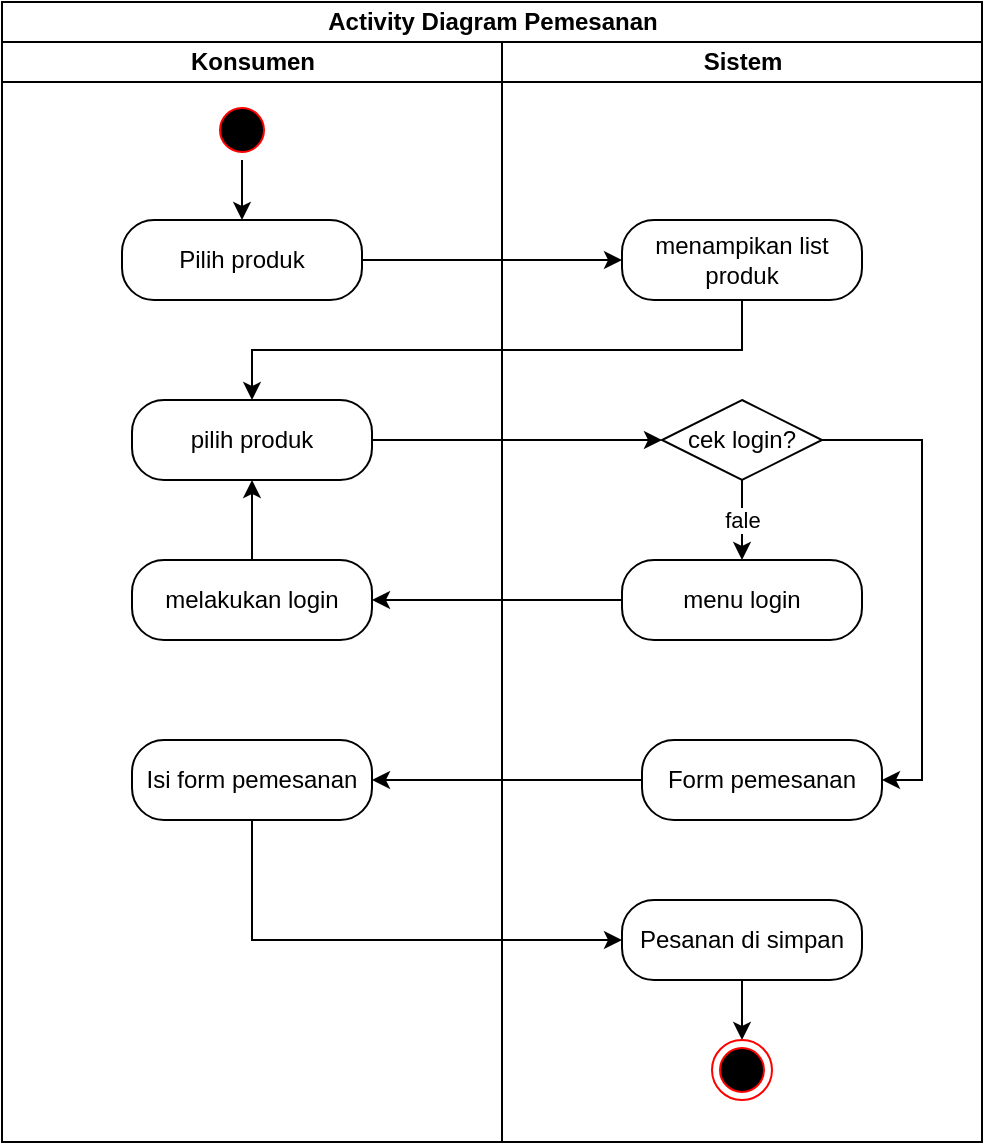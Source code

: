 <mxfile version="24.3.1" type="github">
  <diagram name="Page-1" id="U2262xEGuCTtghs0zXdD">
    <mxGraphModel dx="880" dy="434" grid="1" gridSize="10" guides="1" tooltips="1" connect="1" arrows="1" fold="1" page="1" pageScale="1" pageWidth="850" pageHeight="1100" math="0" shadow="0">
      <root>
        <mxCell id="0" />
        <mxCell id="1" parent="0" />
        <mxCell id="mo8p_vGkQaGcPF3m2B7q-1" value="Activity Diagram Pemesanan" style="swimlane;childLayout=stackLayout;resizeParent=1;resizeParentMax=0;startSize=20;html=1;" vertex="1" parent="1">
          <mxGeometry x="240.0" y="1" width="490" height="570" as="geometry" />
        </mxCell>
        <mxCell id="mo8p_vGkQaGcPF3m2B7q-2" value="Konsumen" style="swimlane;startSize=20;html=1;" vertex="1" parent="mo8p_vGkQaGcPF3m2B7q-1">
          <mxGeometry y="20" width="250" height="550" as="geometry" />
        </mxCell>
        <mxCell id="mo8p_vGkQaGcPF3m2B7q-7" value="Pilih produk" style="rounded=1;whiteSpace=wrap;html=1;arcSize=40;" vertex="1" parent="mo8p_vGkQaGcPF3m2B7q-2">
          <mxGeometry x="60.0" y="89" width="120" height="40" as="geometry" />
        </mxCell>
        <mxCell id="mo8p_vGkQaGcPF3m2B7q-10" style="edgeStyle=orthogonalEdgeStyle;rounded=0;orthogonalLoop=1;jettySize=auto;html=1;exitX=0.5;exitY=1;exitDx=0;exitDy=0;entryX=0.5;entryY=0;entryDx=0;entryDy=0;" edge="1" parent="mo8p_vGkQaGcPF3m2B7q-2" source="mo8p_vGkQaGcPF3m2B7q-5" target="mo8p_vGkQaGcPF3m2B7q-7">
          <mxGeometry relative="1" as="geometry" />
        </mxCell>
        <mxCell id="mo8p_vGkQaGcPF3m2B7q-5" value="" style="ellipse;html=1;shape=startState;fillColor=#000000;strokeColor=#ff0000;" vertex="1" parent="mo8p_vGkQaGcPF3m2B7q-2">
          <mxGeometry x="105.0" y="29" width="30" height="30" as="geometry" />
        </mxCell>
        <mxCell id="mo8p_vGkQaGcPF3m2B7q-12" value="pilih produk" style="rounded=1;whiteSpace=wrap;html=1;arcSize=40;" vertex="1" parent="mo8p_vGkQaGcPF3m2B7q-2">
          <mxGeometry x="65.0" y="179" width="120" height="40" as="geometry" />
        </mxCell>
        <mxCell id="mo8p_vGkQaGcPF3m2B7q-24" style="edgeStyle=orthogonalEdgeStyle;rounded=0;orthogonalLoop=1;jettySize=auto;html=1;exitX=0.5;exitY=0;exitDx=0;exitDy=0;entryX=0.5;entryY=1;entryDx=0;entryDy=0;" edge="1" parent="mo8p_vGkQaGcPF3m2B7q-2" source="mo8p_vGkQaGcPF3m2B7q-21" target="mo8p_vGkQaGcPF3m2B7q-12">
          <mxGeometry relative="1" as="geometry" />
        </mxCell>
        <mxCell id="mo8p_vGkQaGcPF3m2B7q-21" value="melakukan login" style="rounded=1;whiteSpace=wrap;html=1;arcSize=40;" vertex="1" parent="mo8p_vGkQaGcPF3m2B7q-2">
          <mxGeometry x="65.0" y="259" width="120" height="40" as="geometry" />
        </mxCell>
        <mxCell id="mo8p_vGkQaGcPF3m2B7q-28" value="Isi form pemesanan" style="rounded=1;whiteSpace=wrap;html=1;arcSize=40;" vertex="1" parent="mo8p_vGkQaGcPF3m2B7q-2">
          <mxGeometry x="65.0" y="349" width="120" height="40" as="geometry" />
        </mxCell>
        <mxCell id="mo8p_vGkQaGcPF3m2B7q-3" value="Sistem" style="swimlane;startSize=20;html=1;" vertex="1" parent="mo8p_vGkQaGcPF3m2B7q-1">
          <mxGeometry x="250" y="20" width="240" height="550" as="geometry" />
        </mxCell>
        <mxCell id="mo8p_vGkQaGcPF3m2B7q-9" value="menampikan list produk" style="rounded=1;whiteSpace=wrap;html=1;arcSize=40;" vertex="1" parent="mo8p_vGkQaGcPF3m2B7q-3">
          <mxGeometry x="60.0" y="89" width="120" height="40" as="geometry" />
        </mxCell>
        <mxCell id="mo8p_vGkQaGcPF3m2B7q-20" value="fale" style="edgeStyle=orthogonalEdgeStyle;rounded=0;orthogonalLoop=1;jettySize=auto;html=1;exitX=0.5;exitY=1;exitDx=0;exitDy=0;entryX=0.5;entryY=0;entryDx=0;entryDy=0;" edge="1" parent="mo8p_vGkQaGcPF3m2B7q-3" source="mo8p_vGkQaGcPF3m2B7q-13" target="mo8p_vGkQaGcPF3m2B7q-18">
          <mxGeometry relative="1" as="geometry" />
        </mxCell>
        <mxCell id="mo8p_vGkQaGcPF3m2B7q-27" style="edgeStyle=orthogonalEdgeStyle;rounded=0;orthogonalLoop=1;jettySize=auto;html=1;exitX=1;exitY=0.5;exitDx=0;exitDy=0;entryX=1;entryY=0.5;entryDx=0;entryDy=0;" edge="1" parent="mo8p_vGkQaGcPF3m2B7q-3" source="mo8p_vGkQaGcPF3m2B7q-13" target="mo8p_vGkQaGcPF3m2B7q-25">
          <mxGeometry relative="1" as="geometry" />
        </mxCell>
        <mxCell id="mo8p_vGkQaGcPF3m2B7q-13" value="cek login?" style="rhombus;whiteSpace=wrap;html=1;" vertex="1" parent="mo8p_vGkQaGcPF3m2B7q-3">
          <mxGeometry x="80.0" y="179" width="80" height="40" as="geometry" />
        </mxCell>
        <mxCell id="mo8p_vGkQaGcPF3m2B7q-18" value="menu login" style="rounded=1;whiteSpace=wrap;html=1;arcSize=40;" vertex="1" parent="mo8p_vGkQaGcPF3m2B7q-3">
          <mxGeometry x="60.0" y="259" width="120" height="40" as="geometry" />
        </mxCell>
        <mxCell id="mo8p_vGkQaGcPF3m2B7q-25" value="Form pemesanan" style="rounded=1;whiteSpace=wrap;html=1;arcSize=40;" vertex="1" parent="mo8p_vGkQaGcPF3m2B7q-3">
          <mxGeometry x="70.0" y="349" width="120" height="40" as="geometry" />
        </mxCell>
        <mxCell id="mo8p_vGkQaGcPF3m2B7q-43" style="edgeStyle=orthogonalEdgeStyle;rounded=0;orthogonalLoop=1;jettySize=auto;html=1;exitX=0.5;exitY=1;exitDx=0;exitDy=0;entryX=0.5;entryY=0;entryDx=0;entryDy=0;" edge="1" parent="mo8p_vGkQaGcPF3m2B7q-3" source="mo8p_vGkQaGcPF3m2B7q-39" target="mo8p_vGkQaGcPF3m2B7q-42">
          <mxGeometry relative="1" as="geometry" />
        </mxCell>
        <mxCell id="mo8p_vGkQaGcPF3m2B7q-39" value="Pesanan di simpan" style="rounded=1;whiteSpace=wrap;html=1;arcSize=40;" vertex="1" parent="mo8p_vGkQaGcPF3m2B7q-3">
          <mxGeometry x="60.0" y="429" width="120" height="40" as="geometry" />
        </mxCell>
        <mxCell id="mo8p_vGkQaGcPF3m2B7q-42" value="" style="ellipse;html=1;shape=endState;fillColor=#000000;strokeColor=#ff0000;" vertex="1" parent="mo8p_vGkQaGcPF3m2B7q-3">
          <mxGeometry x="105.0" y="499" width="30" height="30" as="geometry" />
        </mxCell>
        <mxCell id="mo8p_vGkQaGcPF3m2B7q-11" style="edgeStyle=orthogonalEdgeStyle;rounded=0;orthogonalLoop=1;jettySize=auto;html=1;exitX=1;exitY=0.5;exitDx=0;exitDy=0;entryX=0;entryY=0.5;entryDx=0;entryDy=0;" edge="1" parent="mo8p_vGkQaGcPF3m2B7q-1" source="mo8p_vGkQaGcPF3m2B7q-7" target="mo8p_vGkQaGcPF3m2B7q-9">
          <mxGeometry relative="1" as="geometry" />
        </mxCell>
        <mxCell id="mo8p_vGkQaGcPF3m2B7q-16" style="edgeStyle=orthogonalEdgeStyle;rounded=0;orthogonalLoop=1;jettySize=auto;html=1;exitX=1;exitY=0.5;exitDx=0;exitDy=0;" edge="1" parent="mo8p_vGkQaGcPF3m2B7q-1" source="mo8p_vGkQaGcPF3m2B7q-12" target="mo8p_vGkQaGcPF3m2B7q-13">
          <mxGeometry relative="1" as="geometry" />
        </mxCell>
        <mxCell id="mo8p_vGkQaGcPF3m2B7q-17" style="edgeStyle=orthogonalEdgeStyle;rounded=0;orthogonalLoop=1;jettySize=auto;html=1;exitX=0.5;exitY=1;exitDx=0;exitDy=0;" edge="1" parent="mo8p_vGkQaGcPF3m2B7q-1" source="mo8p_vGkQaGcPF3m2B7q-9" target="mo8p_vGkQaGcPF3m2B7q-12">
          <mxGeometry relative="1" as="geometry" />
        </mxCell>
        <mxCell id="mo8p_vGkQaGcPF3m2B7q-23" style="edgeStyle=orthogonalEdgeStyle;rounded=0;orthogonalLoop=1;jettySize=auto;html=1;exitX=0;exitY=0.5;exitDx=0;exitDy=0;entryX=1;entryY=0.5;entryDx=0;entryDy=0;" edge="1" parent="mo8p_vGkQaGcPF3m2B7q-1" source="mo8p_vGkQaGcPF3m2B7q-18" target="mo8p_vGkQaGcPF3m2B7q-21">
          <mxGeometry relative="1" as="geometry" />
        </mxCell>
        <mxCell id="mo8p_vGkQaGcPF3m2B7q-30" style="edgeStyle=orthogonalEdgeStyle;rounded=0;orthogonalLoop=1;jettySize=auto;html=1;exitX=0;exitY=0.5;exitDx=0;exitDy=0;entryX=1;entryY=0.5;entryDx=0;entryDy=0;" edge="1" parent="mo8p_vGkQaGcPF3m2B7q-1" source="mo8p_vGkQaGcPF3m2B7q-25" target="mo8p_vGkQaGcPF3m2B7q-28">
          <mxGeometry relative="1" as="geometry" />
        </mxCell>
        <mxCell id="mo8p_vGkQaGcPF3m2B7q-41" style="edgeStyle=orthogonalEdgeStyle;rounded=0;orthogonalLoop=1;jettySize=auto;html=1;exitX=0.5;exitY=1;exitDx=0;exitDy=0;entryX=0;entryY=0.5;entryDx=0;entryDy=0;" edge="1" parent="mo8p_vGkQaGcPF3m2B7q-1" source="mo8p_vGkQaGcPF3m2B7q-28" target="mo8p_vGkQaGcPF3m2B7q-39">
          <mxGeometry relative="1" as="geometry" />
        </mxCell>
      </root>
    </mxGraphModel>
  </diagram>
</mxfile>
